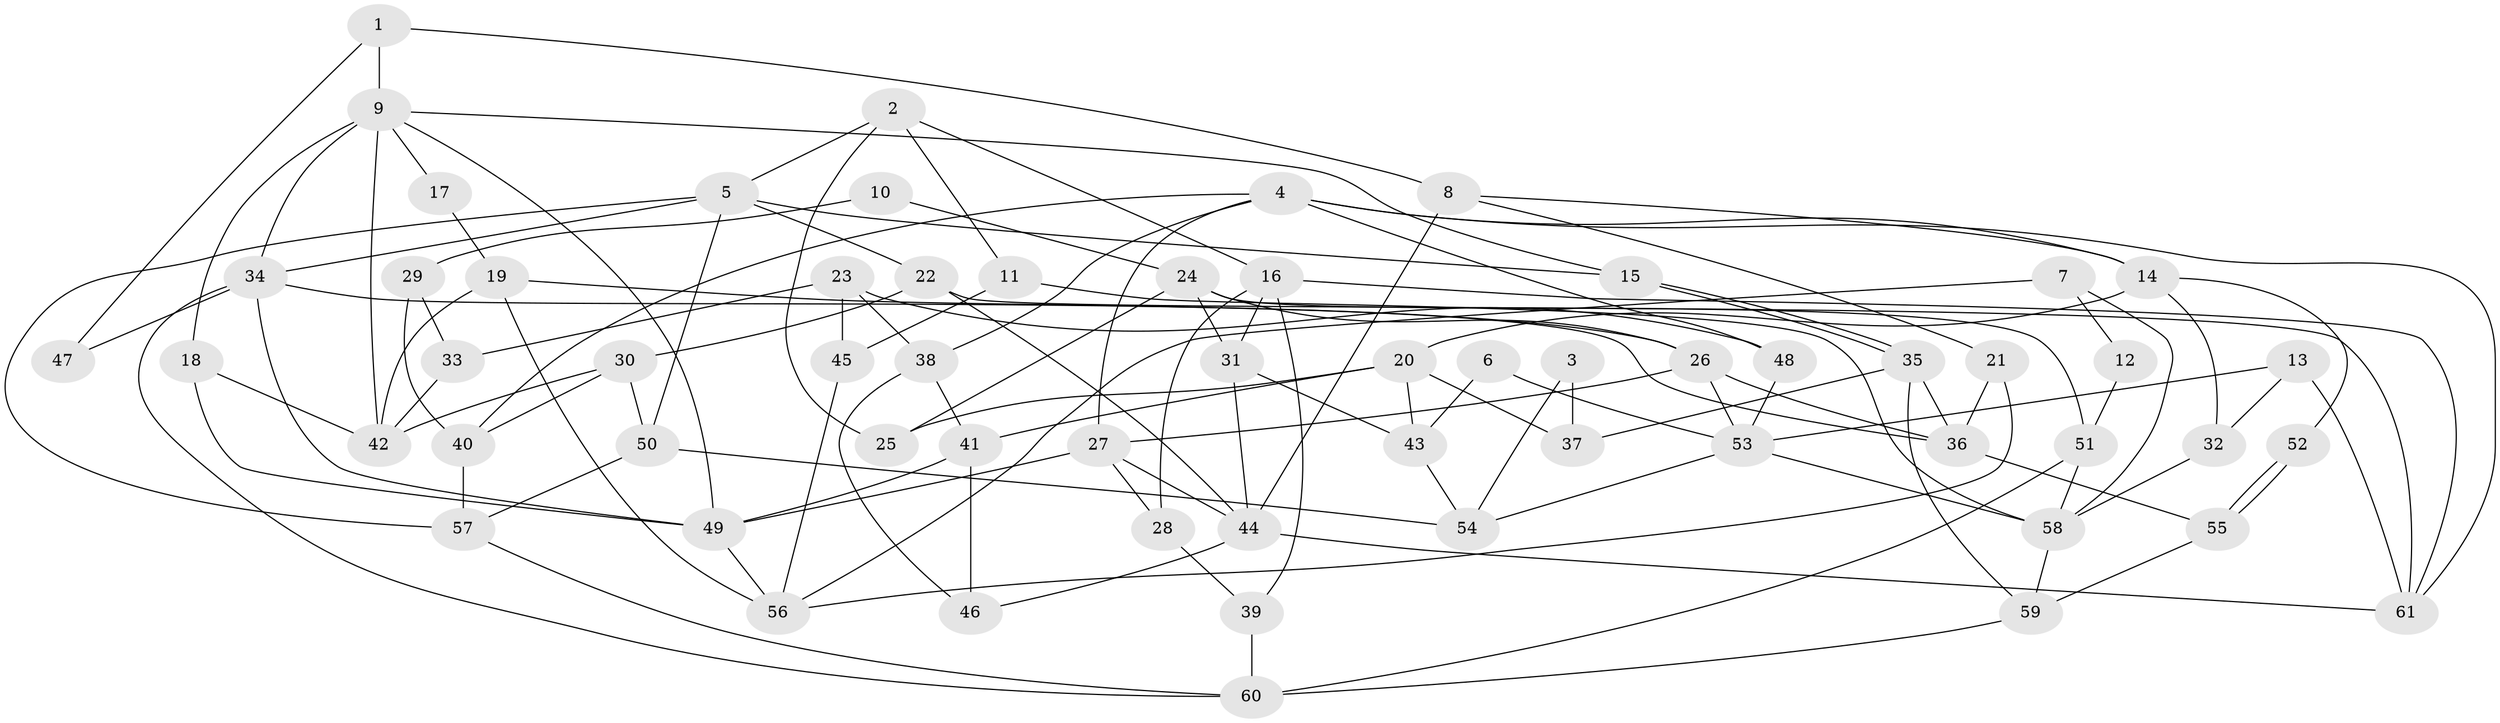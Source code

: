// coarse degree distribution, {7: 0.11904761904761904, 8: 0.047619047619047616, 2: 0.11904761904761904, 9: 0.023809523809523808, 3: 0.23809523809523808, 4: 0.14285714285714285, 5: 0.09523809523809523, 6: 0.21428571428571427}
// Generated by graph-tools (version 1.1) at 2025/52/02/27/25 19:52:04]
// undirected, 61 vertices, 122 edges
graph export_dot {
graph [start="1"]
  node [color=gray90,style=filled];
  1;
  2;
  3;
  4;
  5;
  6;
  7;
  8;
  9;
  10;
  11;
  12;
  13;
  14;
  15;
  16;
  17;
  18;
  19;
  20;
  21;
  22;
  23;
  24;
  25;
  26;
  27;
  28;
  29;
  30;
  31;
  32;
  33;
  34;
  35;
  36;
  37;
  38;
  39;
  40;
  41;
  42;
  43;
  44;
  45;
  46;
  47;
  48;
  49;
  50;
  51;
  52;
  53;
  54;
  55;
  56;
  57;
  58;
  59;
  60;
  61;
  1 -- 9;
  1 -- 8;
  1 -- 47;
  2 -- 16;
  2 -- 5;
  2 -- 11;
  2 -- 25;
  3 -- 54;
  3 -- 37;
  4 -- 38;
  4 -- 27;
  4 -- 14;
  4 -- 40;
  4 -- 48;
  4 -- 61;
  5 -- 15;
  5 -- 57;
  5 -- 22;
  5 -- 34;
  5 -- 50;
  6 -- 53;
  6 -- 43;
  7 -- 58;
  7 -- 56;
  7 -- 12;
  8 -- 14;
  8 -- 21;
  8 -- 44;
  9 -- 42;
  9 -- 34;
  9 -- 15;
  9 -- 17;
  9 -- 18;
  9 -- 49;
  10 -- 29;
  10 -- 24;
  11 -- 58;
  11 -- 45;
  12 -- 51;
  13 -- 61;
  13 -- 53;
  13 -- 32;
  14 -- 32;
  14 -- 20;
  14 -- 52;
  15 -- 35;
  15 -- 35;
  16 -- 61;
  16 -- 31;
  16 -- 28;
  16 -- 39;
  17 -- 19;
  18 -- 49;
  18 -- 42;
  19 -- 26;
  19 -- 56;
  19 -- 42;
  20 -- 43;
  20 -- 25;
  20 -- 37;
  20 -- 41;
  21 -- 36;
  21 -- 56;
  22 -- 61;
  22 -- 30;
  22 -- 44;
  23 -- 38;
  23 -- 48;
  23 -- 33;
  23 -- 45;
  24 -- 26;
  24 -- 25;
  24 -- 31;
  24 -- 51;
  26 -- 27;
  26 -- 36;
  26 -- 53;
  27 -- 49;
  27 -- 44;
  27 -- 28;
  28 -- 39;
  29 -- 40;
  29 -- 33;
  30 -- 42;
  30 -- 40;
  30 -- 50;
  31 -- 44;
  31 -- 43;
  32 -- 58;
  33 -- 42;
  34 -- 60;
  34 -- 36;
  34 -- 47;
  34 -- 49;
  35 -- 36;
  35 -- 37;
  35 -- 59;
  36 -- 55;
  38 -- 41;
  38 -- 46;
  39 -- 60;
  40 -- 57;
  41 -- 49;
  41 -- 46;
  43 -- 54;
  44 -- 46;
  44 -- 61;
  45 -- 56;
  48 -- 53;
  49 -- 56;
  50 -- 54;
  50 -- 57;
  51 -- 60;
  51 -- 58;
  52 -- 55;
  52 -- 55;
  53 -- 58;
  53 -- 54;
  55 -- 59;
  57 -- 60;
  58 -- 59;
  59 -- 60;
}
